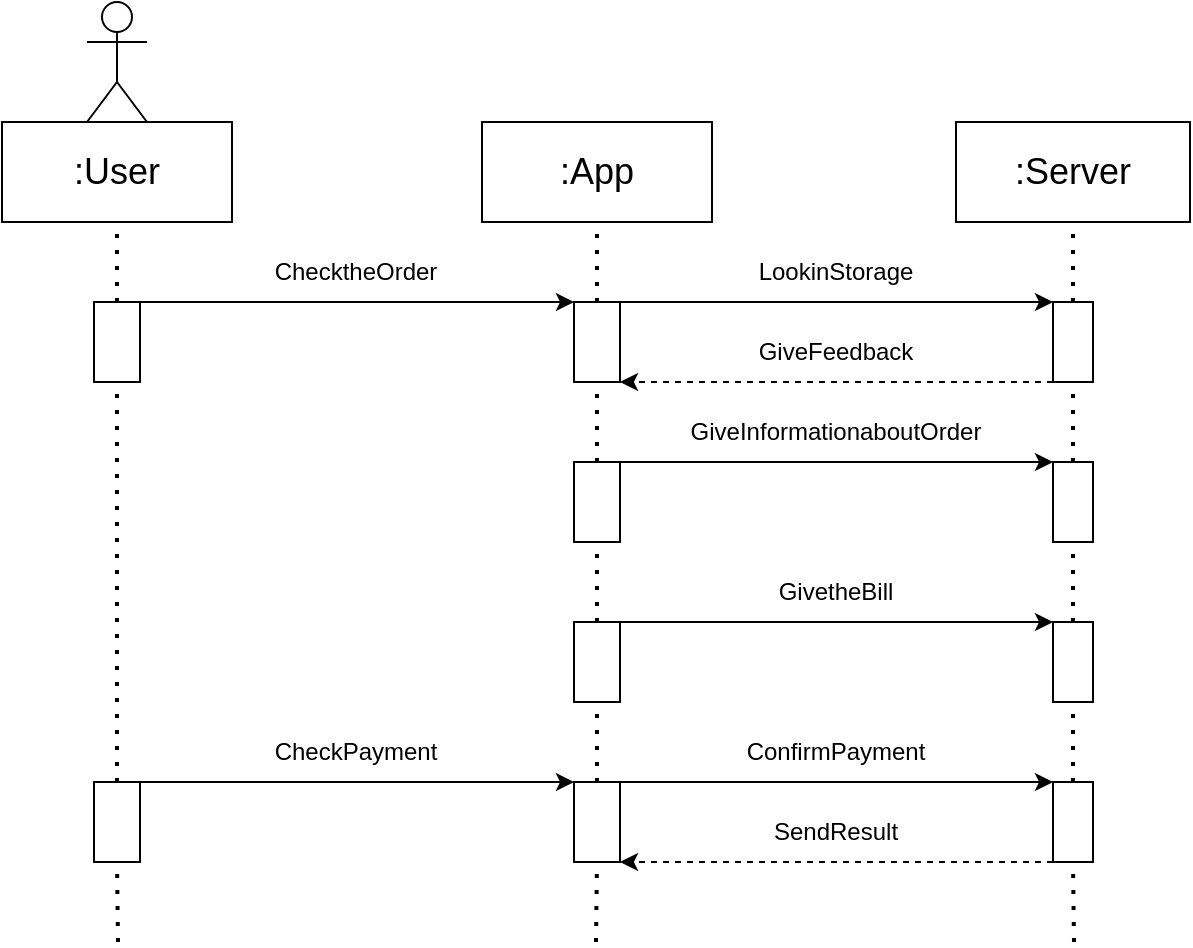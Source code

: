 <mxfile version="24.4.13" type="device">
  <diagram name="Страница — 1" id="b9NpwQzQ4F6zZBPZKTfn">
    <mxGraphModel dx="2000" dy="1840" grid="1" gridSize="10" guides="1" tooltips="1" connect="1" arrows="1" fold="1" page="1" pageScale="1" pageWidth="827" pageHeight="1169" math="0" shadow="0">
      <root>
        <mxCell id="0" />
        <mxCell id="1" parent="0" />
        <mxCell id="qZiz0o5vtH5z7MSPpdZh-1" value="" style="endArrow=none;dashed=1;html=1;dashPattern=1 3;strokeWidth=2;rounded=0;entryX=0.5;entryY=1;entryDx=0;entryDy=0;" parent="1" source="qZiz0o5vtH5z7MSPpdZh-5" target="qZiz0o5vtH5z7MSPpdZh-3" edge="1">
          <mxGeometry width="50" height="50" relative="1" as="geometry">
            <mxPoint x="-440" y="-480" as="sourcePoint" />
            <mxPoint x="-680" y="-1040" as="targetPoint" />
          </mxGeometry>
        </mxCell>
        <mxCell id="qZiz0o5vtH5z7MSPpdZh-2" value="" style="endArrow=none;dashed=1;html=1;dashPattern=1 3;strokeWidth=2;rounded=0;entryX=0.5;entryY=1;entryDx=0;entryDy=0;" parent="1" source="qZiz0o5vtH5z7MSPpdZh-12" target="qZiz0o5vtH5z7MSPpdZh-4" edge="1">
          <mxGeometry width="50" height="50" relative="1" as="geometry">
            <mxPoint x="-199" y="-440" as="sourcePoint" />
            <mxPoint x="-110" y="-1050" as="targetPoint" />
          </mxGeometry>
        </mxCell>
        <mxCell id="qZiz0o5vtH5z7MSPpdZh-3" value="&lt;font style=&quot;font-size: 18px;&quot;&gt;:App&lt;/font&gt;" style="rounded=0;whiteSpace=wrap;html=1;" parent="1" vertex="1">
          <mxGeometry x="-537" y="-1090" width="115" height="50" as="geometry" />
        </mxCell>
        <mxCell id="qZiz0o5vtH5z7MSPpdZh-4" value="&lt;font style=&quot;font-size: 18px;&quot;&gt;:Server&lt;/font&gt;" style="rounded=0;whiteSpace=wrap;html=1;" parent="1" vertex="1">
          <mxGeometry x="-300" y="-1090" width="117" height="50" as="geometry" />
        </mxCell>
        <mxCell id="qZiz0o5vtH5z7MSPpdZh-9" value="" style="endArrow=classic;html=1;rounded=0;entryX=0;entryY=0;entryDx=0;entryDy=0;exitX=1;exitY=0;exitDx=0;exitDy=0;" parent="1" source="qZiz0o5vtH5z7MSPpdZh-37" target="qZiz0o5vtH5z7MSPpdZh-5" edge="1">
          <mxGeometry width="50" height="50" relative="1" as="geometry">
            <mxPoint x="-680" y="-1000" as="sourcePoint" />
            <mxPoint x="-600" y="-790" as="targetPoint" />
          </mxGeometry>
        </mxCell>
        <mxCell id="qZiz0o5vtH5z7MSPpdZh-12" value="" style="rounded=0;whiteSpace=wrap;html=1;" parent="1" vertex="1">
          <mxGeometry x="-251.5" y="-1000" width="20" height="40" as="geometry" />
        </mxCell>
        <mxCell id="qZiz0o5vtH5z7MSPpdZh-14" value="ChecktheOrder" style="text;html=1;align=center;verticalAlign=middle;whiteSpace=wrap;rounded=0;" parent="1" vertex="1">
          <mxGeometry x="-630" y="-1030" width="60" height="30" as="geometry" />
        </mxCell>
        <mxCell id="qZiz0o5vtH5z7MSPpdZh-16" value="LookinStorage" style="text;html=1;align=center;verticalAlign=middle;whiteSpace=wrap;rounded=0;" parent="1" vertex="1">
          <mxGeometry x="-390" y="-1030" width="60" height="30" as="geometry" />
        </mxCell>
        <mxCell id="qZiz0o5vtH5z7MSPpdZh-19" value="" style="endArrow=classic;html=1;rounded=0;exitX=1;exitY=0;exitDx=0;exitDy=0;entryX=0;entryY=0;entryDx=0;entryDy=0;" parent="1" source="qZiz0o5vtH5z7MSPpdZh-5" target="qZiz0o5vtH5z7MSPpdZh-12" edge="1">
          <mxGeometry width="50" height="50" relative="1" as="geometry">
            <mxPoint x="-468" y="-1000" as="sourcePoint" />
            <mxPoint x="-250" y="-998" as="targetPoint" />
          </mxGeometry>
        </mxCell>
        <mxCell id="qZiz0o5vtH5z7MSPpdZh-24" value="CheckPayment" style="text;html=1;align=center;verticalAlign=middle;whiteSpace=wrap;rounded=0;" parent="1" vertex="1">
          <mxGeometry x="-630" y="-790" width="60" height="30" as="geometry" />
        </mxCell>
        <mxCell id="qZiz0o5vtH5z7MSPpdZh-27" value="Confirm&lt;span style=&quot;background-color: initial;&quot;&gt;Payment&lt;/span&gt;" style="text;html=1;align=center;verticalAlign=middle;whiteSpace=wrap;rounded=0;" parent="1" vertex="1">
          <mxGeometry x="-390" y="-790" width="60" height="30" as="geometry" />
        </mxCell>
        <mxCell id="qZiz0o5vtH5z7MSPpdZh-31" value="GiveInformationaboutOrder" style="text;html=1;align=center;verticalAlign=middle;whiteSpace=wrap;rounded=0;" parent="1" vertex="1">
          <mxGeometry x="-390" y="-950" width="60" height="30" as="geometry" />
        </mxCell>
        <mxCell id="qZiz0o5vtH5z7MSPpdZh-32" value="" style="endArrow=none;dashed=1;html=1;dashPattern=1 3;strokeWidth=2;rounded=0;entryX=0.5;entryY=1;entryDx=0;entryDy=0;" parent="1" source="qZiz0o5vtH5z7MSPpdZh-44" target="qZiz0o5vtH5z7MSPpdZh-5" edge="1">
          <mxGeometry width="50" height="50" relative="1" as="geometry">
            <mxPoint x="-479" y="-480" as="sourcePoint" />
            <mxPoint x="-438" y="-1040" as="targetPoint" />
          </mxGeometry>
        </mxCell>
        <mxCell id="qZiz0o5vtH5z7MSPpdZh-5" value="" style="rounded=0;whiteSpace=wrap;html=1;" parent="1" vertex="1">
          <mxGeometry x="-491" y="-1000" width="23" height="40" as="geometry" />
        </mxCell>
        <mxCell id="qZiz0o5vtH5z7MSPpdZh-33" value="&lt;font style=&quot;font-size: 18px;&quot;&gt;:User&lt;/font&gt;" style="rounded=0;whiteSpace=wrap;html=1;" parent="1" vertex="1">
          <mxGeometry x="-777" y="-1090" width="115" height="50" as="geometry" />
        </mxCell>
        <mxCell id="qZiz0o5vtH5z7MSPpdZh-38" value="" style="endArrow=none;dashed=1;html=1;dashPattern=1 3;strokeWidth=2;rounded=0;entryX=0.5;entryY=1;entryDx=0;entryDy=0;" parent="1" target="qZiz0o5vtH5z7MSPpdZh-33" edge="1" source="I3U5EQ3lZOTP1_3P4Jj1-1">
          <mxGeometry width="50" height="50" relative="1" as="geometry">
            <mxPoint x="-719" y="-680" as="sourcePoint" />
            <mxPoint x="-719" y="-1040" as="targetPoint" />
            <Array as="points" />
          </mxGeometry>
        </mxCell>
        <mxCell id="qZiz0o5vtH5z7MSPpdZh-37" value="" style="rounded=0;whiteSpace=wrap;html=1;" parent="1" vertex="1">
          <mxGeometry x="-731" y="-1000" width="23" height="40" as="geometry" />
        </mxCell>
        <mxCell id="qZiz0o5vtH5z7MSPpdZh-39" value="" style="endArrow=classic;html=1;rounded=0;entryX=1;entryY=1;entryDx=0;entryDy=0;exitX=0;exitY=1;exitDx=0;exitDy=0;dashed=1;" parent="1" source="qZiz0o5vtH5z7MSPpdZh-12" target="qZiz0o5vtH5z7MSPpdZh-5" edge="1">
          <mxGeometry width="50" height="50" relative="1" as="geometry">
            <mxPoint x="-32" y="-900" as="sourcePoint" />
            <mxPoint x="-370" y="-900" as="targetPoint" />
          </mxGeometry>
        </mxCell>
        <mxCell id="qZiz0o5vtH5z7MSPpdZh-40" value="GiveFeedback" style="text;html=1;align=center;verticalAlign=middle;whiteSpace=wrap;rounded=0;" parent="1" vertex="1">
          <mxGeometry x="-390" y="-990" width="60" height="30" as="geometry" />
        </mxCell>
        <mxCell id="qZiz0o5vtH5z7MSPpdZh-45" value="" style="endArrow=none;dashed=1;html=1;dashPattern=1 3;strokeWidth=2;rounded=0;entryX=0.5;entryY=1;entryDx=0;entryDy=0;" parent="1" source="qZiz0o5vtH5z7MSPpdZh-56" target="qZiz0o5vtH5z7MSPpdZh-44" edge="1">
          <mxGeometry width="50" height="50" relative="1" as="geometry">
            <mxPoint x="-479" y="-480" as="sourcePoint" />
            <mxPoint x="-479" y="-960" as="targetPoint" />
          </mxGeometry>
        </mxCell>
        <mxCell id="qZiz0o5vtH5z7MSPpdZh-44" value="" style="rounded=0;whiteSpace=wrap;html=1;" parent="1" vertex="1">
          <mxGeometry x="-491" y="-840" width="23" height="40" as="geometry" />
        </mxCell>
        <mxCell id="qZiz0o5vtH5z7MSPpdZh-46" value="" style="endArrow=classic;html=1;rounded=0;entryX=0;entryY=0;entryDx=0;entryDy=0;exitX=1;exitY=0;exitDx=0;exitDy=0;" parent="1" source="qZiz0o5vtH5z7MSPpdZh-62" target="qZiz0o5vtH5z7MSPpdZh-63" edge="1">
          <mxGeometry width="50" height="50" relative="1" as="geometry">
            <mxPoint x="-708" y="-921" as="sourcePoint" />
            <mxPoint x="-491" y="-921" as="targetPoint" />
          </mxGeometry>
        </mxCell>
        <mxCell id="qZiz0o5vtH5z7MSPpdZh-47" value="GivetheBill" style="text;html=1;align=center;verticalAlign=middle;whiteSpace=wrap;rounded=0;" parent="1" vertex="1">
          <mxGeometry x="-390" y="-870" width="60" height="30" as="geometry" />
        </mxCell>
        <mxCell id="qZiz0o5vtH5z7MSPpdZh-48" value="" style="endArrow=none;dashed=1;html=1;dashPattern=1 3;strokeWidth=2;rounded=0;entryX=0.5;entryY=1;entryDx=0;entryDy=0;" parent="1" source="qZiz0o5vtH5z7MSPpdZh-63" target="qZiz0o5vtH5z7MSPpdZh-12" edge="1">
          <mxGeometry width="50" height="50" relative="1" as="geometry">
            <mxPoint x="-241" y="-480" as="sourcePoint" />
            <mxPoint x="-242.5" y="-860" as="targetPoint" />
          </mxGeometry>
        </mxCell>
        <mxCell id="qZiz0o5vtH5z7MSPpdZh-53" value="" style="shape=umlActor;verticalLabelPosition=bottom;verticalAlign=top;html=1;outlineConnect=0;" parent="1" vertex="1">
          <mxGeometry x="-734.5" y="-1150" width="30" height="60" as="geometry" />
        </mxCell>
        <mxCell id="qZiz0o5vtH5z7MSPpdZh-57" value="" style="endArrow=none;dashed=1;html=1;dashPattern=1 3;strokeWidth=2;rounded=0;entryX=0.5;entryY=1;entryDx=0;entryDy=0;" parent="1" target="qZiz0o5vtH5z7MSPpdZh-56" edge="1">
          <mxGeometry width="50" height="50" relative="1" as="geometry">
            <mxPoint x="-480" y="-680" as="sourcePoint" />
            <mxPoint x="-479" y="-880" as="targetPoint" />
          </mxGeometry>
        </mxCell>
        <mxCell id="qZiz0o5vtH5z7MSPpdZh-56" value="" style="rounded=0;whiteSpace=wrap;html=1;" parent="1" vertex="1">
          <mxGeometry x="-491" y="-760" width="23" height="40" as="geometry" />
        </mxCell>
        <mxCell id="qZiz0o5vtH5z7MSPpdZh-58" value="" style="endArrow=classic;html=1;rounded=0;entryX=0;entryY=0;entryDx=0;entryDy=0;exitX=1;exitY=0;exitDx=0;exitDy=0;" parent="1" source="qZiz0o5vtH5z7MSPpdZh-44" target="qZiz0o5vtH5z7MSPpdZh-65" edge="1">
          <mxGeometry width="50" height="50" relative="1" as="geometry">
            <mxPoint x="-420" y="-860" as="sourcePoint" />
            <mxPoint x="-290" y="-840" as="targetPoint" />
          </mxGeometry>
        </mxCell>
        <mxCell id="qZiz0o5vtH5z7MSPpdZh-60" value="" style="endArrow=none;dashed=1;html=1;dashPattern=1 3;strokeWidth=2;rounded=0;entryX=0.5;entryY=1;entryDx=0;entryDy=0;" parent="1" target="qZiz0o5vtH5z7MSPpdZh-59" edge="1">
          <mxGeometry width="50" height="50" relative="1" as="geometry">
            <mxPoint x="-241" y="-680" as="sourcePoint" />
            <mxPoint x="-241" y="-960" as="targetPoint" />
          </mxGeometry>
        </mxCell>
        <mxCell id="qZiz0o5vtH5z7MSPpdZh-59" value="" style="rounded=0;whiteSpace=wrap;html=1;" parent="1" vertex="1">
          <mxGeometry x="-251.5" y="-760" width="20" height="40" as="geometry" />
        </mxCell>
        <mxCell id="qZiz0o5vtH5z7MSPpdZh-61" value="" style="endArrow=classic;html=1;rounded=0;entryX=1;entryY=1;entryDx=0;entryDy=0;exitX=0;exitY=1;exitDx=0;exitDy=0;dashed=1;" parent="1" source="qZiz0o5vtH5z7MSPpdZh-59" target="qZiz0o5vtH5z7MSPpdZh-56" edge="1">
          <mxGeometry width="50" height="50" relative="1" as="geometry">
            <mxPoint x="-241" y="-950" as="sourcePoint" />
            <mxPoint x="-458" y="-950" as="targetPoint" />
          </mxGeometry>
        </mxCell>
        <mxCell id="qZiz0o5vtH5z7MSPpdZh-62" value="" style="rounded=0;whiteSpace=wrap;html=1;" parent="1" vertex="1">
          <mxGeometry x="-491" y="-920" width="23" height="40" as="geometry" />
        </mxCell>
        <mxCell id="qZiz0o5vtH5z7MSPpdZh-64" value="" style="endArrow=none;dashed=1;html=1;dashPattern=1 3;strokeWidth=2;rounded=0;entryX=0.5;entryY=1;entryDx=0;entryDy=0;" parent="1" source="qZiz0o5vtH5z7MSPpdZh-65" target="qZiz0o5vtH5z7MSPpdZh-63" edge="1">
          <mxGeometry width="50" height="50" relative="1" as="geometry">
            <mxPoint x="-241" y="-760" as="sourcePoint" />
            <mxPoint x="-241" y="-960" as="targetPoint" />
          </mxGeometry>
        </mxCell>
        <mxCell id="qZiz0o5vtH5z7MSPpdZh-63" value="" style="rounded=0;whiteSpace=wrap;html=1;" parent="1" vertex="1">
          <mxGeometry x="-251.5" y="-920" width="20" height="40" as="geometry" />
        </mxCell>
        <mxCell id="qZiz0o5vtH5z7MSPpdZh-66" value="" style="endArrow=none;dashed=1;html=1;dashPattern=1 3;strokeWidth=2;rounded=0;entryX=0.5;entryY=1;entryDx=0;entryDy=0;" parent="1" source="qZiz0o5vtH5z7MSPpdZh-59" target="qZiz0o5vtH5z7MSPpdZh-65" edge="1">
          <mxGeometry width="50" height="50" relative="1" as="geometry">
            <mxPoint x="-241" y="-760" as="sourcePoint" />
            <mxPoint x="-241" y="-880" as="targetPoint" />
          </mxGeometry>
        </mxCell>
        <mxCell id="qZiz0o5vtH5z7MSPpdZh-65" value="" style="rounded=0;whiteSpace=wrap;html=1;" parent="1" vertex="1">
          <mxGeometry x="-251.5" y="-840" width="20" height="40" as="geometry" />
        </mxCell>
        <mxCell id="qZiz0o5vtH5z7MSPpdZh-67" value="" style="endArrow=classic;html=1;rounded=0;entryX=0;entryY=0;entryDx=0;entryDy=0;exitX=1;exitY=0;exitDx=0;exitDy=0;" parent="1" source="I3U5EQ3lZOTP1_3P4Jj1-1" target="qZiz0o5vtH5z7MSPpdZh-56" edge="1">
          <mxGeometry width="50" height="50" relative="1" as="geometry">
            <mxPoint x="-458" y="-830" as="sourcePoint" />
            <mxPoint x="-241" y="-830" as="targetPoint" />
          </mxGeometry>
        </mxCell>
        <mxCell id="I3U5EQ3lZOTP1_3P4Jj1-2" value="" style="endArrow=none;dashed=1;html=1;dashPattern=1 3;strokeWidth=2;rounded=0;entryX=0.5;entryY=1;entryDx=0;entryDy=0;" edge="1" parent="1" target="I3U5EQ3lZOTP1_3P4Jj1-1">
          <mxGeometry width="50" height="50" relative="1" as="geometry">
            <mxPoint x="-719" y="-680" as="sourcePoint" />
            <mxPoint x="-719" y="-1040" as="targetPoint" />
            <Array as="points" />
          </mxGeometry>
        </mxCell>
        <mxCell id="I3U5EQ3lZOTP1_3P4Jj1-1" value="" style="rounded=0;whiteSpace=wrap;html=1;" vertex="1" parent="1">
          <mxGeometry x="-731" y="-760" width="23" height="40" as="geometry" />
        </mxCell>
        <mxCell id="I3U5EQ3lZOTP1_3P4Jj1-3" value="" style="endArrow=classic;html=1;rounded=0;entryX=0;entryY=0;entryDx=0;entryDy=0;exitX=1;exitY=0;exitDx=0;exitDy=0;" edge="1" parent="1" source="qZiz0o5vtH5z7MSPpdZh-56" target="qZiz0o5vtH5z7MSPpdZh-59">
          <mxGeometry width="50" height="50" relative="1" as="geometry">
            <mxPoint x="-458" y="-830" as="sourcePoint" />
            <mxPoint x="-241" y="-830" as="targetPoint" />
          </mxGeometry>
        </mxCell>
        <mxCell id="I3U5EQ3lZOTP1_3P4Jj1-4" value="SendResult" style="text;html=1;align=center;verticalAlign=middle;whiteSpace=wrap;rounded=0;" vertex="1" parent="1">
          <mxGeometry x="-390" y="-750" width="60" height="30" as="geometry" />
        </mxCell>
      </root>
    </mxGraphModel>
  </diagram>
</mxfile>
